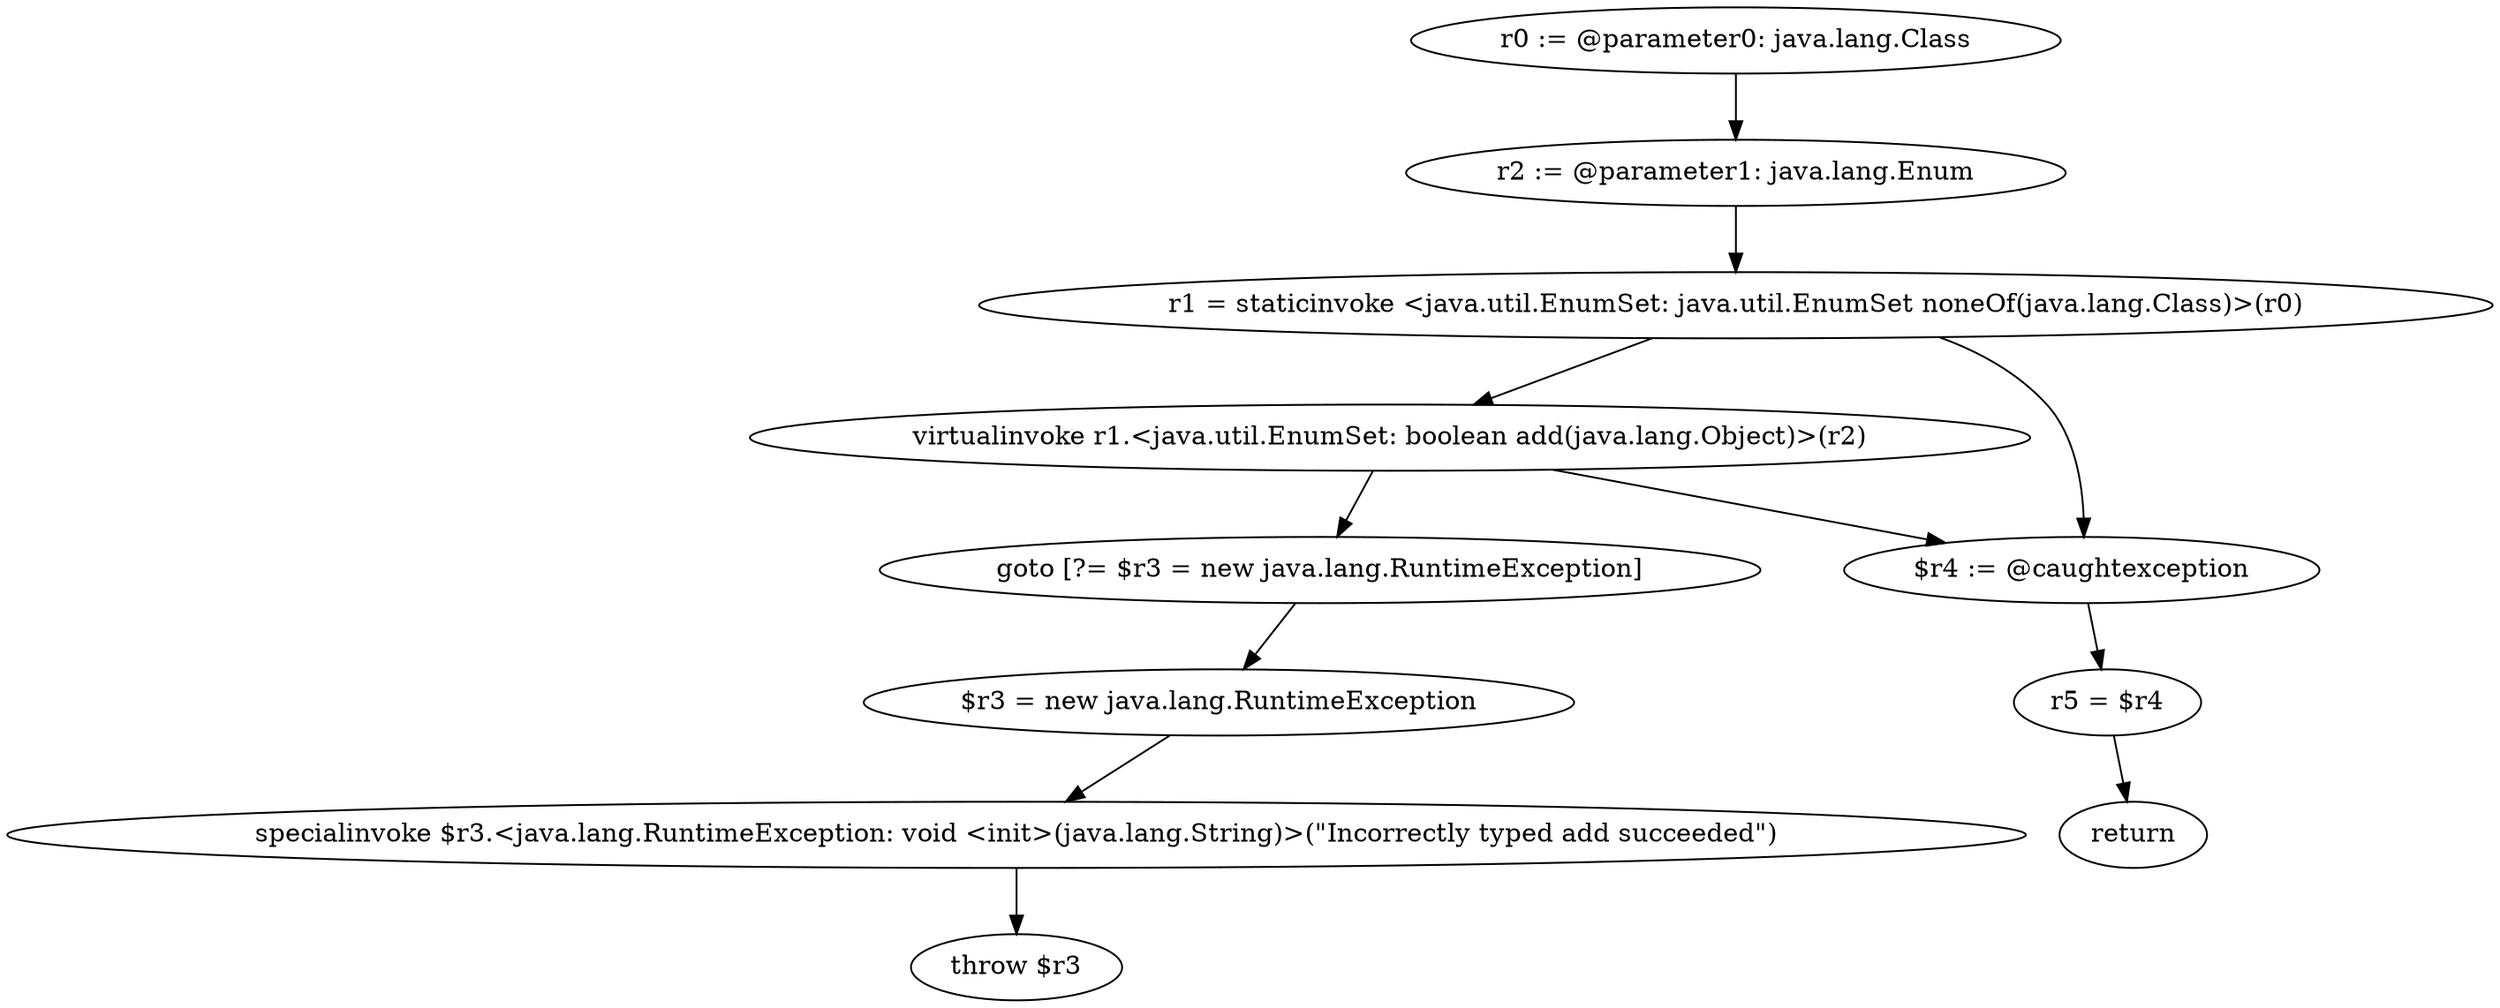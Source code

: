 digraph "unitGraph" {
    "r0 := @parameter0: java.lang.Class"
    "r2 := @parameter1: java.lang.Enum"
    "r1 = staticinvoke <java.util.EnumSet: java.util.EnumSet noneOf(java.lang.Class)>(r0)"
    "virtualinvoke r1.<java.util.EnumSet: boolean add(java.lang.Object)>(r2)"
    "goto [?= $r3 = new java.lang.RuntimeException]"
    "$r4 := @caughtexception"
    "r5 = $r4"
    "return"
    "$r3 = new java.lang.RuntimeException"
    "specialinvoke $r3.<java.lang.RuntimeException: void <init>(java.lang.String)>(\"Incorrectly typed add succeeded\")"
    "throw $r3"
    "r0 := @parameter0: java.lang.Class"->"r2 := @parameter1: java.lang.Enum";
    "r2 := @parameter1: java.lang.Enum"->"r1 = staticinvoke <java.util.EnumSet: java.util.EnumSet noneOf(java.lang.Class)>(r0)";
    "r1 = staticinvoke <java.util.EnumSet: java.util.EnumSet noneOf(java.lang.Class)>(r0)"->"virtualinvoke r1.<java.util.EnumSet: boolean add(java.lang.Object)>(r2)";
    "r1 = staticinvoke <java.util.EnumSet: java.util.EnumSet noneOf(java.lang.Class)>(r0)"->"$r4 := @caughtexception";
    "virtualinvoke r1.<java.util.EnumSet: boolean add(java.lang.Object)>(r2)"->"goto [?= $r3 = new java.lang.RuntimeException]";
    "virtualinvoke r1.<java.util.EnumSet: boolean add(java.lang.Object)>(r2)"->"$r4 := @caughtexception";
    "goto [?= $r3 = new java.lang.RuntimeException]"->"$r3 = new java.lang.RuntimeException";
    "$r4 := @caughtexception"->"r5 = $r4";
    "r5 = $r4"->"return";
    "$r3 = new java.lang.RuntimeException"->"specialinvoke $r3.<java.lang.RuntimeException: void <init>(java.lang.String)>(\"Incorrectly typed add succeeded\")";
    "specialinvoke $r3.<java.lang.RuntimeException: void <init>(java.lang.String)>(\"Incorrectly typed add succeeded\")"->"throw $r3";
}
